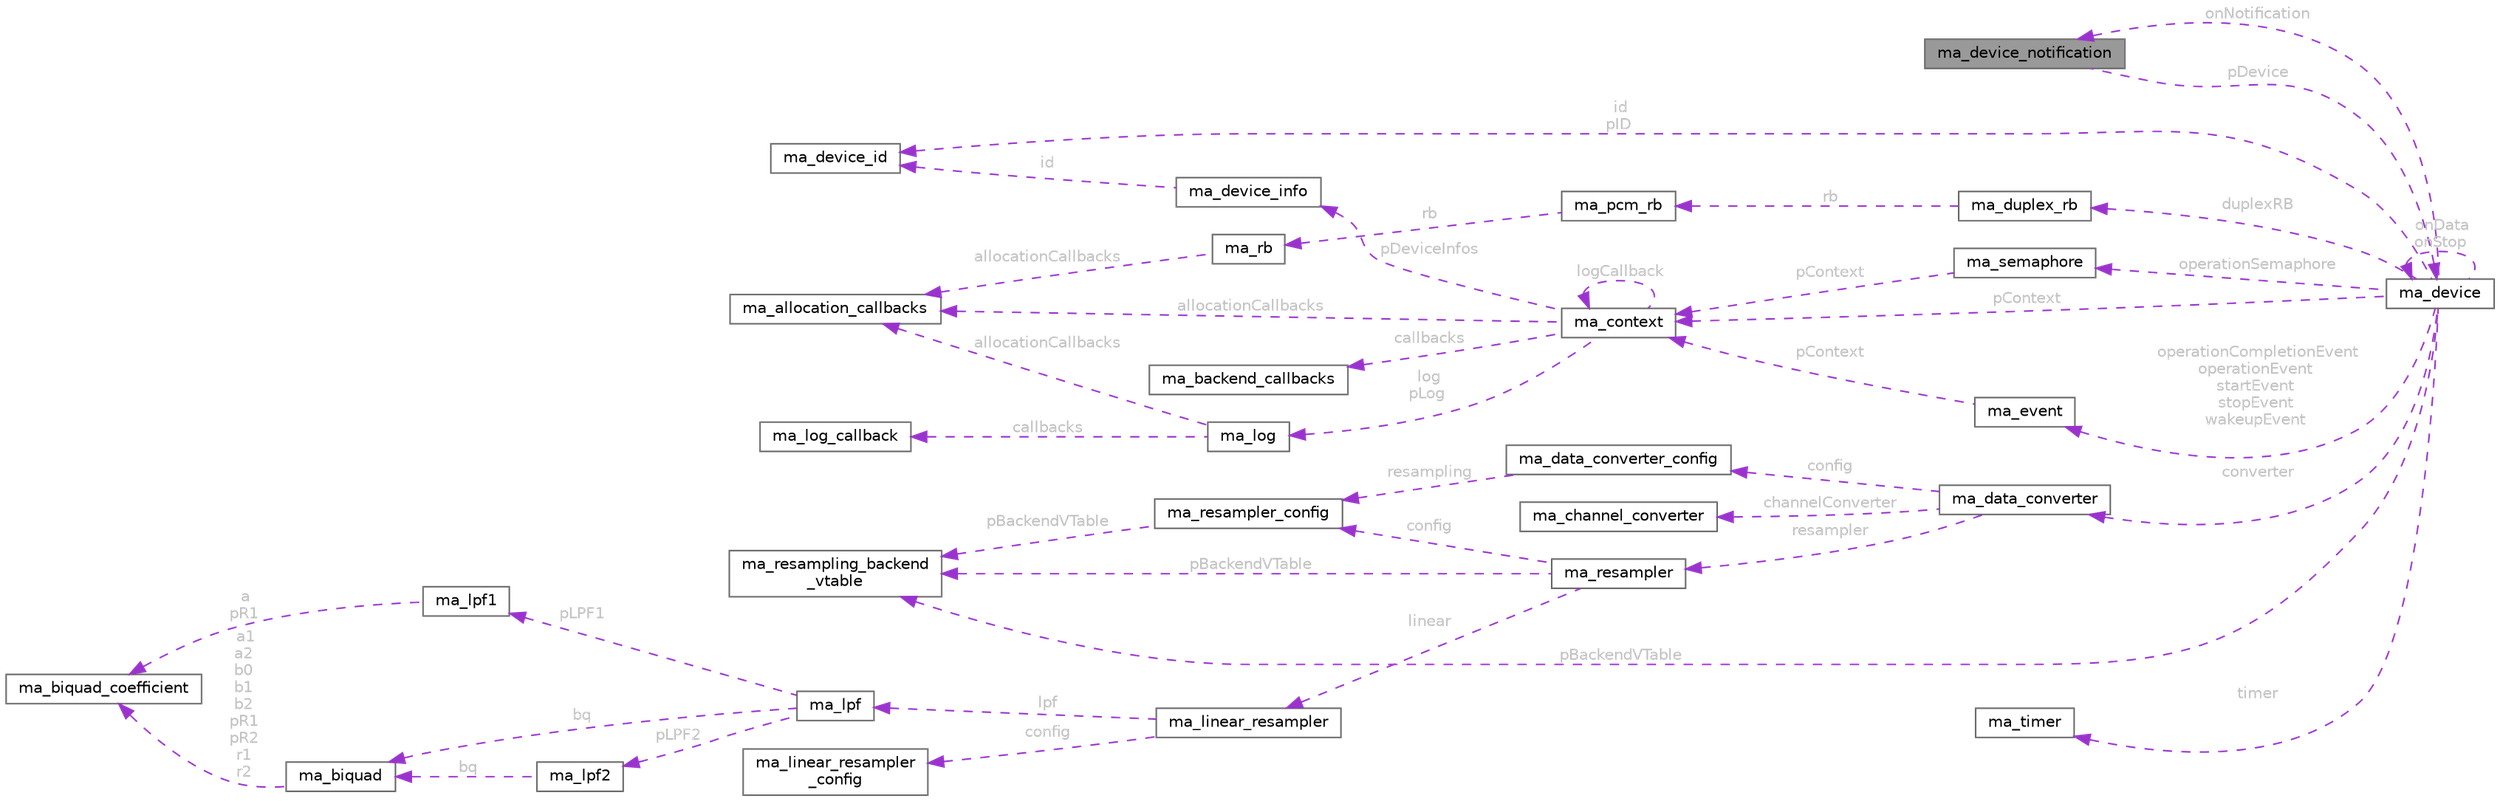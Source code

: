 digraph "ma_device_notification"
{
 // LATEX_PDF_SIZE
  bgcolor="transparent";
  edge [fontname=Helvetica,fontsize=10,labelfontname=Helvetica,labelfontsize=10];
  node [fontname=Helvetica,fontsize=10,shape=box,height=0.2,width=0.4];
  rankdir="LR";
  Node1 [id="Node000001",label="ma_device_notification",height=0.2,width=0.4,color="gray40", fillcolor="grey60", style="filled", fontcolor="black",tooltip=" "];
  Node2 -> Node1 [id="edge1_Node000001_Node000002",dir="back",color="darkorchid3",style="dashed",tooltip=" ",label=" pDevice",fontcolor="grey" ];
  Node2 [id="Node000002",label="ma_device",height=0.2,width=0.4,color="gray40", fillcolor="white", style="filled",URL="$structma__device.html",tooltip=" "];
  Node3 -> Node2 [id="edge2_Node000002_Node000003",dir="back",color="darkorchid3",style="dashed",tooltip=" ",label=" pContext",fontcolor="grey" ];
  Node3 [id="Node000003",label="ma_context",height=0.2,width=0.4,color="gray40", fillcolor="white", style="filled",URL="$structma__context.html",tooltip=" "];
  Node4 -> Node3 [id="edge3_Node000003_Node000004",dir="back",color="darkorchid3",style="dashed",tooltip=" ",label=" callbacks",fontcolor="grey" ];
  Node4 [id="Node000004",label="ma_backend_callbacks",height=0.2,width=0.4,color="gray40", fillcolor="white", style="filled",URL="$structma__backend__callbacks.html",tooltip=" "];
  Node5 -> Node3 [id="edge4_Node000003_Node000005",dir="back",color="darkorchid3",style="dashed",tooltip=" ",label=" log\npLog",fontcolor="grey" ];
  Node5 [id="Node000005",label="ma_log",height=0.2,width=0.4,color="gray40", fillcolor="white", style="filled",URL="$structma__log.html",tooltip=" "];
  Node6 -> Node5 [id="edge5_Node000005_Node000006",dir="back",color="darkorchid3",style="dashed",tooltip=" ",label=" callbacks",fontcolor="grey" ];
  Node6 [id="Node000006",label="ma_log_callback",height=0.2,width=0.4,color="gray40", fillcolor="white", style="filled",URL="$structma__log__callback.html",tooltip=" "];
  Node7 -> Node5 [id="edge6_Node000005_Node000007",dir="back",color="darkorchid3",style="dashed",tooltip=" ",label=" allocationCallbacks",fontcolor="grey" ];
  Node7 [id="Node000007",label="ma_allocation_callbacks",height=0.2,width=0.4,color="gray40", fillcolor="white", style="filled",URL="$structma__allocation__callbacks.html",tooltip=" "];
  Node7 -> Node3 [id="edge7_Node000003_Node000007",dir="back",color="darkorchid3",style="dashed",tooltip=" ",label=" allocationCallbacks",fontcolor="grey" ];
  Node8 -> Node3 [id="edge8_Node000003_Node000008",dir="back",color="darkorchid3",style="dashed",tooltip=" ",label=" pDeviceInfos",fontcolor="grey" ];
  Node8 [id="Node000008",label="ma_device_info",height=0.2,width=0.4,color="gray40", fillcolor="white", style="filled",URL="$structma__device__info.html",tooltip=" "];
  Node9 -> Node8 [id="edge9_Node000008_Node000009",dir="back",color="darkorchid3",style="dashed",tooltip=" ",label=" id",fontcolor="grey" ];
  Node9 [id="Node000009",label="ma_device_id",height=0.2,width=0.4,color="gray40", fillcolor="white", style="filled",URL="$unionma__device__id.html",tooltip=" "];
  Node3 -> Node3 [id="edge10_Node000003_Node000003",dir="back",color="darkorchid3",style="dashed",tooltip=" ",label=" logCallback",fontcolor="grey" ];
  Node2 -> Node2 [id="edge11_Node000002_Node000002",dir="back",color="darkorchid3",style="dashed",tooltip=" ",label=" onData\nonStop",fontcolor="grey" ];
  Node1 -> Node2 [id="edge12_Node000002_Node000001",dir="back",color="darkorchid3",style="dashed",tooltip=" ",label=" onNotification",fontcolor="grey" ];
  Node10 -> Node2 [id="edge13_Node000002_Node000010",dir="back",color="darkorchid3",style="dashed",tooltip=" ",label=" operationCompletionEvent\noperationEvent\nstartEvent\nstopEvent\nwakeupEvent",fontcolor="grey" ];
  Node10 [id="Node000010",label="ma_event",height=0.2,width=0.4,color="gray40", fillcolor="white", style="filled",URL="$structma__event.html",tooltip=" "];
  Node3 -> Node10 [id="edge14_Node000010_Node000003",dir="back",color="darkorchid3",style="dashed",tooltip=" ",label=" pContext",fontcolor="grey" ];
  Node11 -> Node2 [id="edge15_Node000002_Node000011",dir="back",color="darkorchid3",style="dashed",tooltip=" ",label=" duplexRB",fontcolor="grey" ];
  Node11 [id="Node000011",label="ma_duplex_rb",height=0.2,width=0.4,color="gray40", fillcolor="white", style="filled",URL="$structma__duplex__rb.html",tooltip=" "];
  Node12 -> Node11 [id="edge16_Node000011_Node000012",dir="back",color="darkorchid3",style="dashed",tooltip=" ",label=" rb",fontcolor="grey" ];
  Node12 [id="Node000012",label="ma_pcm_rb",height=0.2,width=0.4,color="gray40", fillcolor="white", style="filled",URL="$structma__pcm__rb.html",tooltip=" "];
  Node13 -> Node12 [id="edge17_Node000012_Node000013",dir="back",color="darkorchid3",style="dashed",tooltip=" ",label=" rb",fontcolor="grey" ];
  Node13 [id="Node000013",label="ma_rb",height=0.2,width=0.4,color="gray40", fillcolor="white", style="filled",URL="$structma__rb.html",tooltip=" "];
  Node7 -> Node13 [id="edge18_Node000013_Node000007",dir="back",color="darkorchid3",style="dashed",tooltip=" ",label=" allocationCallbacks",fontcolor="grey" ];
  Node14 -> Node2 [id="edge19_Node000002_Node000014",dir="back",color="darkorchid3",style="dashed",tooltip=" ",label=" pBackendVTable",fontcolor="grey" ];
  Node14 [id="Node000014",label="ma_resampling_backend\l_vtable",height=0.2,width=0.4,color="gray40", fillcolor="white", style="filled",URL="$structma__resampling__backend__vtable.html",tooltip=" "];
  Node9 -> Node2 [id="edge20_Node000002_Node000009",dir="back",color="darkorchid3",style="dashed",tooltip=" ",label=" id\npID",fontcolor="grey" ];
  Node15 -> Node2 [id="edge21_Node000002_Node000015",dir="back",color="darkorchid3",style="dashed",tooltip=" ",label=" converter",fontcolor="grey" ];
  Node15 [id="Node000015",label="ma_data_converter",height=0.2,width=0.4,color="gray40", fillcolor="white", style="filled",URL="$structma__data__converter.html",tooltip=" "];
  Node16 -> Node15 [id="edge22_Node000015_Node000016",dir="back",color="darkorchid3",style="dashed",tooltip=" ",label=" channelConverter",fontcolor="grey" ];
  Node16 [id="Node000016",label="ma_channel_converter",height=0.2,width=0.4,color="gray40", fillcolor="white", style="filled",URL="$structma__channel__converter.html",tooltip=" "];
  Node17 -> Node15 [id="edge23_Node000015_Node000017",dir="back",color="darkorchid3",style="dashed",tooltip=" ",label=" resampler",fontcolor="grey" ];
  Node17 [id="Node000017",label="ma_resampler",height=0.2,width=0.4,color="gray40", fillcolor="white", style="filled",URL="$structma__resampler.html",tooltip=" "];
  Node14 -> Node17 [id="edge24_Node000017_Node000014",dir="back",color="darkorchid3",style="dashed",tooltip=" ",label=" pBackendVTable",fontcolor="grey" ];
  Node18 -> Node17 [id="edge25_Node000017_Node000018",dir="back",color="darkorchid3",style="dashed",tooltip=" ",label=" linear",fontcolor="grey" ];
  Node18 [id="Node000018",label="ma_linear_resampler",height=0.2,width=0.4,color="gray40", fillcolor="white", style="filled",URL="$structma__linear__resampler.html",tooltip=" "];
  Node19 -> Node18 [id="edge26_Node000018_Node000019",dir="back",color="darkorchid3",style="dashed",tooltip=" ",label=" config",fontcolor="grey" ];
  Node19 [id="Node000019",label="ma_linear_resampler\l_config",height=0.2,width=0.4,color="gray40", fillcolor="white", style="filled",URL="$structma__linear__resampler__config.html",tooltip=" "];
  Node20 -> Node18 [id="edge27_Node000018_Node000020",dir="back",color="darkorchid3",style="dashed",tooltip=" ",label=" lpf",fontcolor="grey" ];
  Node20 [id="Node000020",label="ma_lpf",height=0.2,width=0.4,color="gray40", fillcolor="white", style="filled",URL="$structma__lpf.html",tooltip=" "];
  Node21 -> Node20 [id="edge28_Node000020_Node000021",dir="back",color="darkorchid3",style="dashed",tooltip=" ",label=" pLPF1",fontcolor="grey" ];
  Node21 [id="Node000021",label="ma_lpf1",height=0.2,width=0.4,color="gray40", fillcolor="white", style="filled",URL="$structma__lpf1.html",tooltip=" "];
  Node22 -> Node21 [id="edge29_Node000021_Node000022",dir="back",color="darkorchid3",style="dashed",tooltip=" ",label=" a\npR1",fontcolor="grey" ];
  Node22 [id="Node000022",label="ma_biquad_coefficient",height=0.2,width=0.4,color="gray40", fillcolor="white", style="filled",URL="$unionma__biquad__coefficient.html",tooltip=" "];
  Node23 -> Node20 [id="edge30_Node000020_Node000023",dir="back",color="darkorchid3",style="dashed",tooltip=" ",label=" pLPF2",fontcolor="grey" ];
  Node23 [id="Node000023",label="ma_lpf2",height=0.2,width=0.4,color="gray40", fillcolor="white", style="filled",URL="$structma__lpf2.html",tooltip=" "];
  Node24 -> Node23 [id="edge31_Node000023_Node000024",dir="back",color="darkorchid3",style="dashed",tooltip=" ",label=" bq",fontcolor="grey" ];
  Node24 [id="Node000024",label="ma_biquad",height=0.2,width=0.4,color="gray40", fillcolor="white", style="filled",URL="$structma__biquad.html",tooltip=" "];
  Node22 -> Node24 [id="edge32_Node000024_Node000022",dir="back",color="darkorchid3",style="dashed",tooltip=" ",label=" a1\na2\nb0\nb1\nb2\npR1\npR2\nr1\nr2",fontcolor="grey" ];
  Node24 -> Node20 [id="edge33_Node000020_Node000024",dir="back",color="darkorchid3",style="dashed",tooltip=" ",label=" bq",fontcolor="grey" ];
  Node25 -> Node17 [id="edge34_Node000017_Node000025",dir="back",color="darkorchid3",style="dashed",tooltip=" ",label=" config",fontcolor="grey" ];
  Node25 [id="Node000025",label="ma_resampler_config",height=0.2,width=0.4,color="gray40", fillcolor="white", style="filled",URL="$structma__resampler__config.html",tooltip=" "];
  Node14 -> Node25 [id="edge35_Node000025_Node000014",dir="back",color="darkorchid3",style="dashed",tooltip=" ",label=" pBackendVTable",fontcolor="grey" ];
  Node26 -> Node15 [id="edge36_Node000015_Node000026",dir="back",color="darkorchid3",style="dashed",tooltip=" ",label=" config",fontcolor="grey" ];
  Node26 [id="Node000026",label="ma_data_converter_config",height=0.2,width=0.4,color="gray40", fillcolor="white", style="filled",URL="$structma__data__converter__config.html",tooltip=" "];
  Node25 -> Node26 [id="edge37_Node000026_Node000025",dir="back",color="darkorchid3",style="dashed",tooltip=" ",label=" resampling",fontcolor="grey" ];
  Node27 -> Node2 [id="edge38_Node000002_Node000027",dir="back",color="darkorchid3",style="dashed",tooltip=" ",label=" operationSemaphore",fontcolor="grey" ];
  Node27 [id="Node000027",label="ma_semaphore",height=0.2,width=0.4,color="gray40", fillcolor="white", style="filled",URL="$structma__semaphore.html",tooltip=" "];
  Node3 -> Node27 [id="edge39_Node000027_Node000003",dir="back",color="darkorchid3",style="dashed",tooltip=" ",label=" pContext",fontcolor="grey" ];
  Node28 -> Node2 [id="edge40_Node000002_Node000028",dir="back",color="darkorchid3",style="dashed",tooltip=" ",label=" timer",fontcolor="grey" ];
  Node28 [id="Node000028",label="ma_timer",height=0.2,width=0.4,color="gray40", fillcolor="white", style="filled",URL="$unionma__timer.html",tooltip=" "];
}
